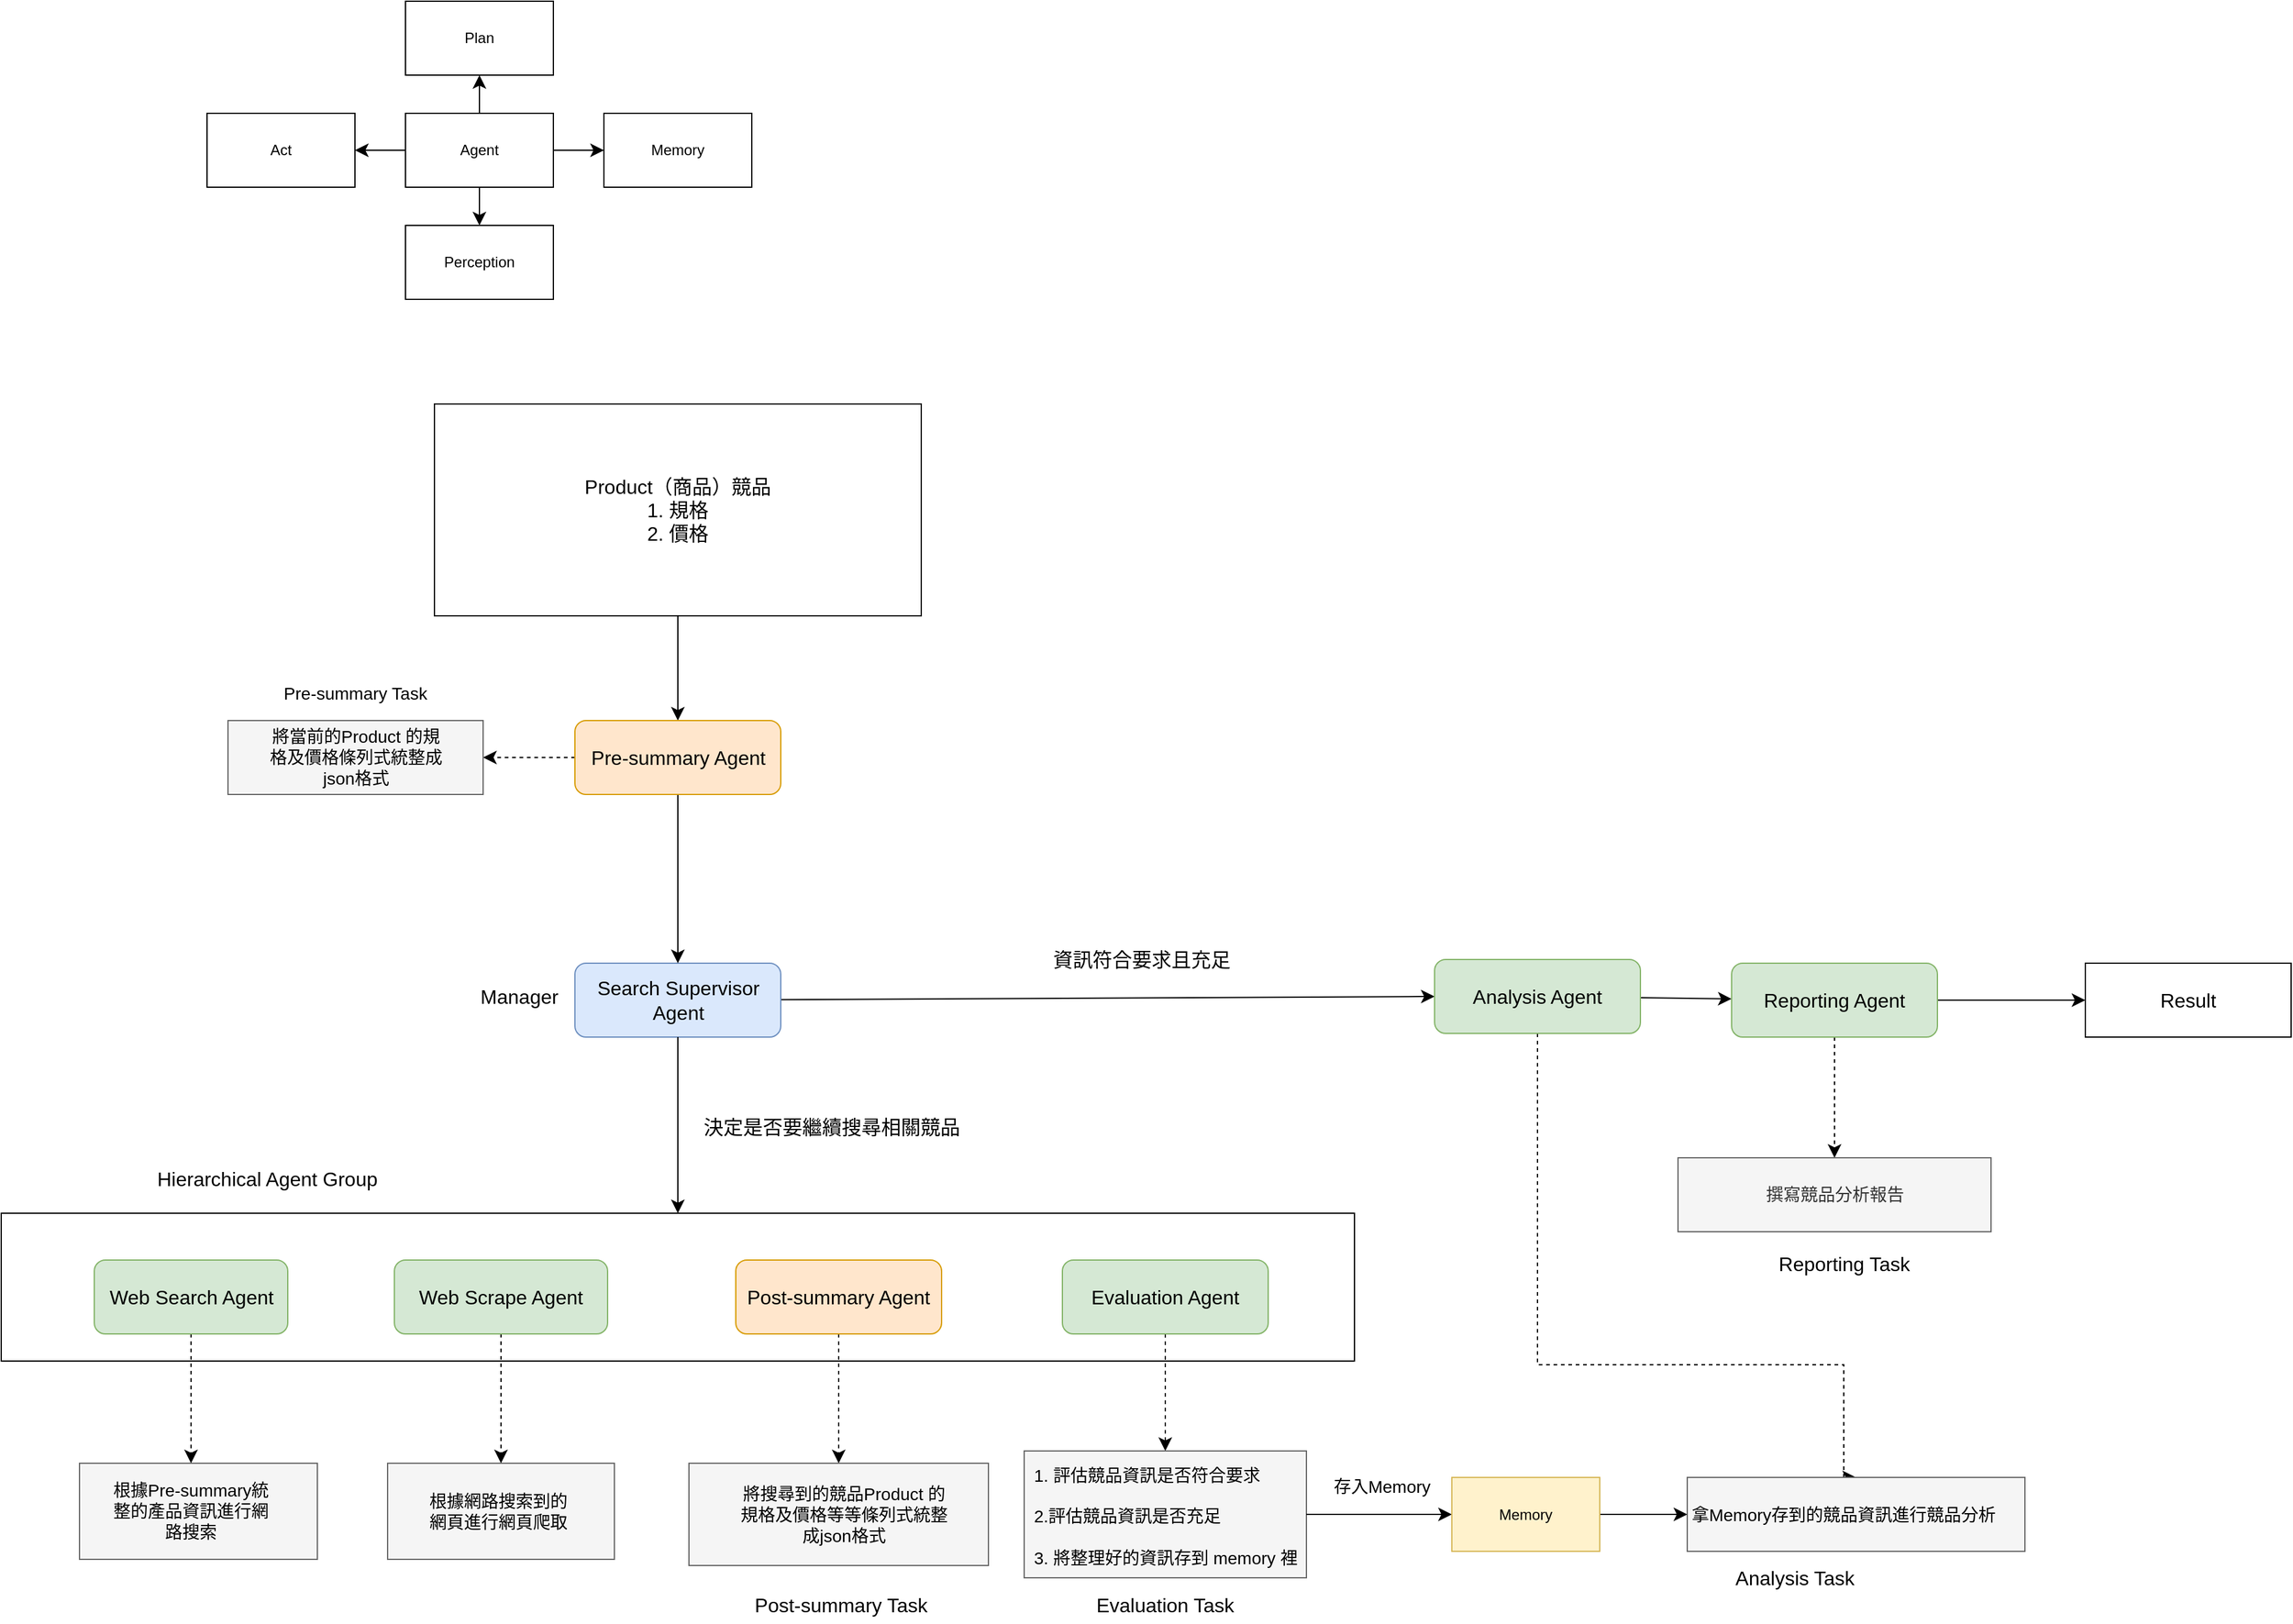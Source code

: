 <mxfile version="26.2.14">
  <diagram name="第 1 页" id="wdlJEJVCv6MkUgaYpFra">
    <mxGraphModel dx="2645" dy="1665" grid="0" gridSize="10" guides="1" tooltips="1" connect="1" arrows="1" fold="1" page="0" pageScale="1" pageWidth="827" pageHeight="1169" math="0" shadow="0">
      <root>
        <mxCell id="0" />
        <mxCell id="1" parent="0" />
        <mxCell id="oqBidD13vxVgjalaLg6l-59" value="" style="edgeStyle=none;curved=1;rounded=0;orthogonalLoop=1;jettySize=auto;html=1;fontSize=12;startSize=8;endSize=8;" parent="1" source="oqBidD13vxVgjalaLg6l-1" target="oqBidD13vxVgjalaLg6l-2" edge="1">
          <mxGeometry relative="1" as="geometry" />
        </mxCell>
        <mxCell id="oqBidD13vxVgjalaLg6l-60" value="" style="edgeStyle=none;curved=1;rounded=0;orthogonalLoop=1;jettySize=auto;html=1;fontSize=12;startSize=8;endSize=8;" parent="1" source="oqBidD13vxVgjalaLg6l-1" target="oqBidD13vxVgjalaLg6l-5" edge="1">
          <mxGeometry relative="1" as="geometry" />
        </mxCell>
        <mxCell id="oqBidD13vxVgjalaLg6l-61" value="" style="edgeStyle=none;curved=1;rounded=0;orthogonalLoop=1;jettySize=auto;html=1;fontSize=12;startSize=8;endSize=8;" parent="1" source="oqBidD13vxVgjalaLg6l-1" target="oqBidD13vxVgjalaLg6l-3" edge="1">
          <mxGeometry relative="1" as="geometry" />
        </mxCell>
        <mxCell id="oqBidD13vxVgjalaLg6l-62" value="" style="edgeStyle=none;curved=1;rounded=0;orthogonalLoop=1;jettySize=auto;html=1;fontSize=12;startSize=8;endSize=8;" parent="1" source="oqBidD13vxVgjalaLg6l-1" target="oqBidD13vxVgjalaLg6l-4" edge="1">
          <mxGeometry relative="1" as="geometry" />
        </mxCell>
        <mxCell id="oqBidD13vxVgjalaLg6l-1" value="Agent" style="rounded=0;whiteSpace=wrap;html=1;" parent="1" vertex="1">
          <mxGeometry x="144" y="-151" width="120" height="60" as="geometry" />
        </mxCell>
        <mxCell id="oqBidD13vxVgjalaLg6l-2" value="Act" style="rounded=0;whiteSpace=wrap;html=1;" parent="1" vertex="1">
          <mxGeometry x="-17" y="-151" width="120" height="60" as="geometry" />
        </mxCell>
        <mxCell id="oqBidD13vxVgjalaLg6l-3" value="Plan" style="rounded=0;whiteSpace=wrap;html=1;" parent="1" vertex="1">
          <mxGeometry x="144" y="-242" width="120" height="60" as="geometry" />
        </mxCell>
        <mxCell id="oqBidD13vxVgjalaLg6l-4" value="Perception" style="rounded=0;whiteSpace=wrap;html=1;" parent="1" vertex="1">
          <mxGeometry x="144" y="-60" width="120" height="60" as="geometry" />
        </mxCell>
        <mxCell id="oqBidD13vxVgjalaLg6l-5" value="Memory" style="rounded=0;whiteSpace=wrap;html=1;" parent="1" vertex="1">
          <mxGeometry x="305" y="-151" width="120" height="60" as="geometry" />
        </mxCell>
        <mxCell id="oqBidD13vxVgjalaLg6l-22" style="edgeStyle=none;curved=1;rounded=0;orthogonalLoop=1;jettySize=auto;html=1;entryX=0.5;entryY=0;entryDx=0;entryDy=0;fontSize=12;startSize=8;endSize=8;" parent="1" source="oqBidD13vxVgjalaLg6l-6" target="oqBidD13vxVgjalaLg6l-11" edge="1">
          <mxGeometry relative="1" as="geometry" />
        </mxCell>
        <mxCell id="oqBidD13vxVgjalaLg6l-6" value="" style="rounded=0;whiteSpace=wrap;html=1;" parent="1" vertex="1">
          <mxGeometry x="167.5" y="85" width="395" height="172" as="geometry" />
        </mxCell>
        <mxCell id="oqBidD13vxVgjalaLg6l-7" value="Product（商品）競品&lt;br&gt;1. 規格&lt;br&gt;2. 價格" style="text;html=1;align=center;verticalAlign=middle;whiteSpace=wrap;rounded=0;fontSize=16;" parent="1" vertex="1">
          <mxGeometry x="263" y="147" width="204" height="48" as="geometry" />
        </mxCell>
        <mxCell id="oqBidD13vxVgjalaLg6l-14" value="" style="rounded=0;whiteSpace=wrap;html=1;" parent="1" vertex="1">
          <mxGeometry x="-184" y="742" width="1098" height="120" as="geometry" />
        </mxCell>
        <mxCell id="oqBidD13vxVgjalaLg6l-72" style="edgeStyle=none;curved=1;rounded=0;orthogonalLoop=1;jettySize=auto;html=1;entryX=0.5;entryY=0;entryDx=0;entryDy=0;fontSize=12;startSize=8;endSize=8;dashed=1;" parent="1" source="oqBidD13vxVgjalaLg6l-8" edge="1">
          <mxGeometry relative="1" as="geometry">
            <mxPoint x="-30.0" y="945" as="targetPoint" />
          </mxGeometry>
        </mxCell>
        <mxCell id="oqBidD13vxVgjalaLg6l-8" value="Web Search Agent" style="rounded=1;whiteSpace=wrap;html=1;fontSize=16;fillColor=#d5e8d4;strokeColor=#82b366;" parent="1" vertex="1">
          <mxGeometry x="-108.5" y="780" width="157" height="60" as="geometry" />
        </mxCell>
        <mxCell id="1drkhWCVj0D1EJk38-lU-5" style="edgeStyle=none;curved=1;rounded=0;orthogonalLoop=1;jettySize=auto;html=1;entryX=0;entryY=0.5;entryDx=0;entryDy=0;fontSize=12;startSize=8;endSize=8;" parent="1" source="oqBidD13vxVgjalaLg6l-10" target="oqBidD13vxVgjalaLg6l-29" edge="1">
          <mxGeometry relative="1" as="geometry" />
        </mxCell>
        <mxCell id="oqBidD13vxVgjalaLg6l-10" value="Search Supervisor Agent" style="rounded=1;whiteSpace=wrap;html=1;fillColor=#dae8fc;strokeColor=#6c8ebf;fontSize=16;" parent="1" vertex="1">
          <mxGeometry x="281.5" y="539" width="167" height="60" as="geometry" />
        </mxCell>
        <mxCell id="oqBidD13vxVgjalaLg6l-25" style="edgeStyle=none;curved=1;rounded=0;orthogonalLoop=1;jettySize=auto;html=1;fontSize=12;startSize=8;endSize=8;entryX=0.5;entryY=0;entryDx=0;entryDy=0;" parent="1" source="oqBidD13vxVgjalaLg6l-11" target="oqBidD13vxVgjalaLg6l-10" edge="1">
          <mxGeometry relative="1" as="geometry" />
        </mxCell>
        <mxCell id="oqBidD13vxVgjalaLg6l-49" value="" style="edgeStyle=none;curved=1;rounded=0;orthogonalLoop=1;jettySize=auto;html=1;fontSize=12;startSize=8;endSize=8;entryX=1;entryY=0.5;entryDx=0;entryDy=0;dashed=1;" parent="1" source="oqBidD13vxVgjalaLg6l-11" target="oqBidD13vxVgjalaLg6l-32" edge="1">
          <mxGeometry relative="1" as="geometry" />
        </mxCell>
        <mxCell id="oqBidD13vxVgjalaLg6l-11" value="Pre-summary Agent" style="rounded=1;whiteSpace=wrap;html=1;fillColor=#ffe6cc;strokeColor=#d79b00;fontSize=16;" parent="1" vertex="1">
          <mxGeometry x="281.5" y="342" width="167" height="60" as="geometry" />
        </mxCell>
        <mxCell id="1drkhWCVj0D1EJk38-lU-1" style="edgeStyle=none;curved=1;rounded=0;orthogonalLoop=1;jettySize=auto;html=1;entryX=0.5;entryY=0;entryDx=0;entryDy=0;fontSize=12;startSize=8;endSize=8;dashed=1;" parent="1" source="oqBidD13vxVgjalaLg6l-12" target="oqBidD13vxVgjalaLg6l-40" edge="1">
          <mxGeometry relative="1" as="geometry" />
        </mxCell>
        <mxCell id="oqBidD13vxVgjalaLg6l-12" value="Post-summary Agent" style="rounded=1;whiteSpace=wrap;html=1;fillColor=#ffe6cc;strokeColor=#d79b00;fontSize=16;" parent="1" vertex="1">
          <mxGeometry x="412" y="780" width="167" height="60" as="geometry" />
        </mxCell>
        <mxCell id="oqBidD13vxVgjalaLg6l-50" value="" style="edgeStyle=none;curved=1;rounded=0;orthogonalLoop=1;jettySize=auto;html=1;fontSize=12;startSize=8;endSize=8;entryX=0.5;entryY=0;entryDx=0;entryDy=0;dashed=1;" parent="1" source="oqBidD13vxVgjalaLg6l-13" target="oqBidD13vxVgjalaLg6l-46" edge="1">
          <mxGeometry relative="1" as="geometry" />
        </mxCell>
        <mxCell id="oqBidD13vxVgjalaLg6l-13" value="Evaluation Agent" style="rounded=1;whiteSpace=wrap;html=1;fontSize=16;fillColor=#d5e8d4;strokeColor=#82b366;" parent="1" vertex="1">
          <mxGeometry x="677" y="780" width="167" height="60" as="geometry" />
        </mxCell>
        <mxCell id="oqBidD13vxVgjalaLg6l-32" value="" style="rounded=0;whiteSpace=wrap;html=1;fillColor=#f5f5f5;fontColor=#333333;strokeColor=#666666;" parent="1" vertex="1">
          <mxGeometry y="342" width="207" height="60" as="geometry" />
        </mxCell>
        <mxCell id="oqBidD13vxVgjalaLg6l-75" style="edgeStyle=none;curved=1;rounded=0;orthogonalLoop=1;jettySize=auto;html=1;entryX=0.5;entryY=0;entryDx=0;entryDy=0;fontSize=12;startSize=8;endSize=8;dashed=1;" parent="1" source="oqBidD13vxVgjalaLg6l-15" target="oqBidD13vxVgjalaLg6l-73" edge="1">
          <mxGeometry relative="1" as="geometry" />
        </mxCell>
        <mxCell id="oqBidD13vxVgjalaLg6l-15" value="Web Scrape Agent" style="rounded=1;whiteSpace=wrap;html=1;fontSize=16;fillColor=#d5e8d4;strokeColor=#82b366;" parent="1" vertex="1">
          <mxGeometry x="135" y="780" width="173" height="60" as="geometry" />
        </mxCell>
        <mxCell id="1drkhWCVj0D1EJk38-lU-6" value="" style="edgeStyle=none;curved=1;rounded=0;orthogonalLoop=1;jettySize=auto;html=1;fontSize=12;startSize=8;endSize=8;" parent="1" source="oqBidD13vxVgjalaLg6l-29" target="1drkhWCVj0D1EJk38-lU-2" edge="1">
          <mxGeometry relative="1" as="geometry" />
        </mxCell>
        <mxCell id="1drkhWCVj0D1EJk38-lU-7" style="edgeStyle=orthogonalEdgeStyle;rounded=0;orthogonalLoop=1;jettySize=auto;html=1;entryX=0.5;entryY=0;entryDx=0;entryDy=0;fontSize=12;startSize=8;endSize=8;exitX=0.5;exitY=1;exitDx=0;exitDy=0;dashed=1;" parent="1" source="oqBidD13vxVgjalaLg6l-29" target="oqBidD13vxVgjalaLg6l-54" edge="1">
          <mxGeometry relative="1" as="geometry">
            <Array as="points">
              <mxPoint x="1062" y="865" />
              <mxPoint x="1311" y="865" />
            </Array>
          </mxGeometry>
        </mxCell>
        <mxCell id="oqBidD13vxVgjalaLg6l-29" value="Analysis Agent" style="rounded=1;whiteSpace=wrap;html=1;fontSize=16;fillColor=#d5e8d4;strokeColor=#82b366;" parent="1" vertex="1">
          <mxGeometry x="979" y="536" width="167" height="60" as="geometry" />
        </mxCell>
        <mxCell id="oqBidD13vxVgjalaLg6l-31" value="將當前的Product 的規格及價格條列式統整成json格式" style="text;html=1;align=center;verticalAlign=middle;whiteSpace=wrap;rounded=0;fontSize=14;" parent="1" vertex="1">
          <mxGeometry x="28.5" y="362.5" width="150" height="19" as="geometry" />
        </mxCell>
        <mxCell id="oqBidD13vxVgjalaLg6l-33" value="Pre-summary Task" style="text;html=1;align=center;verticalAlign=middle;whiteSpace=wrap;rounded=0;fontSize=14;" parent="1" vertex="1">
          <mxGeometry x="28" y="305" width="151" height="30" as="geometry" />
        </mxCell>
        <mxCell id="oqBidD13vxVgjalaLg6l-35" value="決定是否要繼續搜尋相關競品" style="text;html=1;align=center;verticalAlign=middle;whiteSpace=wrap;rounded=0;fontSize=16;" parent="1" vertex="1">
          <mxGeometry x="380" y="657" width="220" height="30" as="geometry" />
        </mxCell>
        <mxCell id="oqBidD13vxVgjalaLg6l-38" value="資訊符合要求且充足" style="text;html=1;align=center;verticalAlign=middle;whiteSpace=wrap;rounded=0;fontSize=16;" parent="1" vertex="1">
          <mxGeometry x="659" y="521" width="165" height="30" as="geometry" />
        </mxCell>
        <mxCell id="oqBidD13vxVgjalaLg6l-40" value="" style="rounded=0;whiteSpace=wrap;html=1;fillColor=#f5f5f5;fontColor=#333333;strokeColor=#666666;" parent="1" vertex="1">
          <mxGeometry x="374" y="945" width="243" height="83" as="geometry" />
        </mxCell>
        <mxCell id="oqBidD13vxVgjalaLg6l-41" value="將搜尋到的競品Product 的規格及價格等等條列式統整成json格式" style="text;html=1;align=center;verticalAlign=middle;whiteSpace=wrap;rounded=0;fontSize=14;" parent="1" vertex="1">
          <mxGeometry x="410" y="965.5" width="180" height="42" as="geometry" />
        </mxCell>
        <mxCell id="oqBidD13vxVgjalaLg6l-42" value="Post-summary Task" style="text;html=1;align=center;verticalAlign=middle;whiteSpace=wrap;rounded=0;fontSize=16;" parent="1" vertex="1">
          <mxGeometry x="422" y="1044.5" width="151" height="30" as="geometry" />
        </mxCell>
        <mxCell id="oqBidD13vxVgjalaLg6l-46" value="" style="rounded=0;whiteSpace=wrap;html=1;fillColor=#f5f5f5;fontColor=#333333;strokeColor=#666666;" parent="1" vertex="1">
          <mxGeometry x="646" y="935" width="229" height="103" as="geometry" />
        </mxCell>
        <mxCell id="oqBidD13vxVgjalaLg6l-65" value="" style="edgeStyle=orthogonalEdgeStyle;rounded=0;orthogonalLoop=1;jettySize=auto;html=1;fontSize=12;startSize=8;endSize=8;exitX=1;exitY=0.5;exitDx=0;exitDy=0;" parent="1" source="oqBidD13vxVgjalaLg6l-46" target="oqBidD13vxVgjalaLg6l-64" edge="1">
          <mxGeometry relative="1" as="geometry">
            <mxPoint x="980.5" y="987" as="sourcePoint" />
            <mxPoint x="1084" y="986.5" as="targetPoint" />
          </mxGeometry>
        </mxCell>
        <mxCell id="oqBidD13vxVgjalaLg6l-47" value="1. 評估競品資訊是否符合要求&lt;div&gt;&lt;br&gt;&lt;div&gt;2.評估競品資訊是否充足&lt;/div&gt;&lt;div&gt;&lt;br&gt;&lt;/div&gt;&lt;div&gt;3. 將整理好的資訊存到 memory 裡&lt;/div&gt;&lt;/div&gt;" style="text;html=1;align=left;verticalAlign=middle;whiteSpace=wrap;rounded=0;fontSize=14;" parent="1" vertex="1">
          <mxGeometry x="652" y="948.5" width="219" height="79.5" as="geometry" />
        </mxCell>
        <mxCell id="oqBidD13vxVgjalaLg6l-48" value="Evaluation Task" style="text;html=1;align=center;verticalAlign=middle;whiteSpace=wrap;rounded=0;fontSize=16;" parent="1" vertex="1">
          <mxGeometry x="685" y="1044.5" width="151" height="30" as="geometry" />
        </mxCell>
        <mxCell id="oqBidD13vxVgjalaLg6l-54" value="" style="rounded=0;whiteSpace=wrap;html=1;fillColor=#f5f5f5;fontColor=#333333;strokeColor=#666666;" parent="1" vertex="1">
          <mxGeometry x="1184" y="956.5" width="274" height="60" as="geometry" />
        </mxCell>
        <mxCell id="oqBidD13vxVgjalaLg6l-55" value="拿Memory存到的競品資訊進行競品分析" style="text;html=1;align=center;verticalAlign=middle;whiteSpace=wrap;rounded=0;fontSize=14;" parent="1" vertex="1">
          <mxGeometry x="1185.25" y="969.5" width="251.5" height="34" as="geometry" />
        </mxCell>
        <mxCell id="oqBidD13vxVgjalaLg6l-56" value="Analysis Task" style="text;html=1;align=center;verticalAlign=middle;whiteSpace=wrap;rounded=0;fontSize=16;" parent="1" vertex="1">
          <mxGeometry x="1196" y="1023" width="151" height="30" as="geometry" />
        </mxCell>
        <mxCell id="oqBidD13vxVgjalaLg6l-69" value="" style="edgeStyle=none;curved=1;rounded=0;orthogonalLoop=1;jettySize=auto;html=1;fontSize=12;startSize=8;endSize=8;entryX=0;entryY=0.5;entryDx=0;entryDy=0;" parent="1" source="oqBidD13vxVgjalaLg6l-64" target="oqBidD13vxVgjalaLg6l-54" edge="1">
          <mxGeometry relative="1" as="geometry">
            <mxPoint x="1183.0" y="984" as="targetPoint" />
          </mxGeometry>
        </mxCell>
        <mxCell id="oqBidD13vxVgjalaLg6l-64" value="Memory" style="whiteSpace=wrap;html=1;fillColor=#fff2cc;strokeColor=#d6b656;" parent="1" vertex="1">
          <mxGeometry x="993" y="956.5" width="120" height="60" as="geometry" />
        </mxCell>
        <mxCell id="oqBidD13vxVgjalaLg6l-67" value="存入Memory" style="text;html=1;align=center;verticalAlign=middle;whiteSpace=wrap;rounded=0;fontSize=14;" parent="1" vertex="1">
          <mxGeometry x="891" y="948.5" width="91" height="30" as="geometry" />
        </mxCell>
        <mxCell id="oqBidD13vxVgjalaLg6l-70" value="" style="rounded=0;whiteSpace=wrap;html=1;fillColor=#f5f5f5;fontColor=#333333;strokeColor=#666666;" parent="1" vertex="1">
          <mxGeometry x="-120.5" y="945" width="193" height="78" as="geometry" />
        </mxCell>
        <mxCell id="oqBidD13vxVgjalaLg6l-71" value="根據Pre-summary統整的產品資訊進行網路搜索" style="text;html=1;align=center;verticalAlign=middle;whiteSpace=wrap;rounded=0;fontSize=14;" parent="1" vertex="1">
          <mxGeometry x="-99" y="967" width="138" height="34" as="geometry" />
        </mxCell>
        <mxCell id="oqBidD13vxVgjalaLg6l-73" value="" style="rounded=0;whiteSpace=wrap;html=1;fillColor=#f5f5f5;fontColor=#333333;strokeColor=#666666;" parent="1" vertex="1">
          <mxGeometry x="129.5" y="945" width="184" height="78" as="geometry" />
        </mxCell>
        <mxCell id="oqBidD13vxVgjalaLg6l-74" value="根據網路搜索到的網頁進行網頁爬取" style="text;html=1;align=center;verticalAlign=middle;whiteSpace=wrap;rounded=0;fontSize=14;" parent="1" vertex="1">
          <mxGeometry x="157" y="967" width="124.5" height="34" as="geometry" />
        </mxCell>
        <mxCell id="1drkhWCVj0D1EJk38-lU-9" value="" style="edgeStyle=none;curved=1;rounded=0;orthogonalLoop=1;jettySize=auto;html=1;fontSize=12;startSize=8;endSize=8;dashed=1;" parent="1" source="1drkhWCVj0D1EJk38-lU-2" target="1drkhWCVj0D1EJk38-lU-8" edge="1">
          <mxGeometry relative="1" as="geometry" />
        </mxCell>
        <mxCell id="1drkhWCVj0D1EJk38-lU-13" value="" style="edgeStyle=none;curved=1;rounded=0;orthogonalLoop=1;jettySize=auto;html=1;fontSize=12;startSize=8;endSize=8;" parent="1" source="1drkhWCVj0D1EJk38-lU-2" target="1drkhWCVj0D1EJk38-lU-12" edge="1">
          <mxGeometry relative="1" as="geometry" />
        </mxCell>
        <mxCell id="1drkhWCVj0D1EJk38-lU-2" value="Reporting Agent" style="rounded=1;whiteSpace=wrap;html=1;fontSize=16;fillColor=#d5e8d4;strokeColor=#82b366;" parent="1" vertex="1">
          <mxGeometry x="1220" y="539" width="167" height="60" as="geometry" />
        </mxCell>
        <mxCell id="1drkhWCVj0D1EJk38-lU-3" style="edgeStyle=none;curved=1;rounded=0;orthogonalLoop=1;jettySize=auto;html=1;fontSize=12;startSize=8;endSize=8;" parent="1" source="oqBidD13vxVgjalaLg6l-10" target="oqBidD13vxVgjalaLg6l-14" edge="1">
          <mxGeometry relative="1" as="geometry" />
        </mxCell>
        <mxCell id="1drkhWCVj0D1EJk38-lU-4" value="Manager" style="text;html=1;align=center;verticalAlign=middle;whiteSpace=wrap;rounded=0;fontSize=16;" parent="1" vertex="1">
          <mxGeometry x="199" y="551" width="75" height="30" as="geometry" />
        </mxCell>
        <mxCell id="1drkhWCVj0D1EJk38-lU-8" value="撰寫競品分析報告" style="rounded=0;whiteSpace=wrap;html=1;fillColor=#f5f5f5;fontColor=#333333;strokeColor=#666666;fontSize=14;" parent="1" vertex="1">
          <mxGeometry x="1176.5" y="697" width="254" height="60" as="geometry" />
        </mxCell>
        <mxCell id="1drkhWCVj0D1EJk38-lU-10" value="Reporting Task" style="text;html=1;align=center;verticalAlign=middle;whiteSpace=wrap;rounded=0;fontSize=16;" parent="1" vertex="1">
          <mxGeometry x="1235.5" y="768" width="151" height="30" as="geometry" />
        </mxCell>
        <mxCell id="1drkhWCVj0D1EJk38-lU-11" value="Hierarchical Agent Group" style="text;html=1;align=center;verticalAlign=middle;whiteSpace=wrap;rounded=0;fontSize=16;" parent="1" vertex="1">
          <mxGeometry x="-71" y="699" width="206" height="30" as="geometry" />
        </mxCell>
        <mxCell id="1drkhWCVj0D1EJk38-lU-12" value="Result" style="rounded=0;whiteSpace=wrap;html=1;fontSize=16;" parent="1" vertex="1">
          <mxGeometry x="1507" y="539" width="167" height="60" as="geometry" />
        </mxCell>
      </root>
    </mxGraphModel>
  </diagram>
</mxfile>
